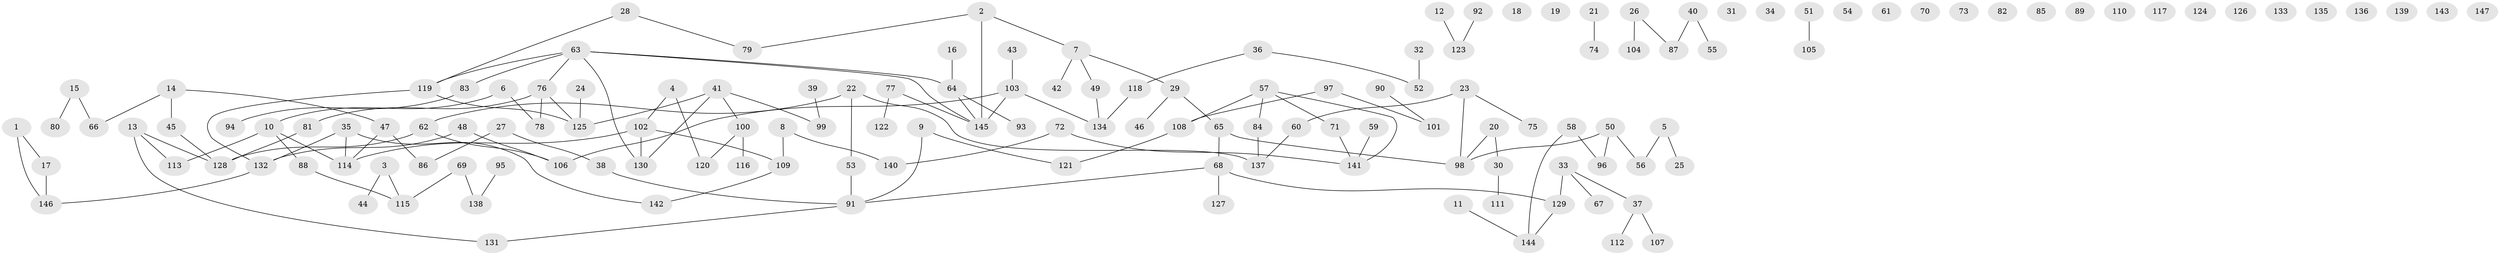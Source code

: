 // coarse degree distribution, {5: 0.1, 3: 0.3, 4: 0.05, 1: 0.25, 10: 0.05, 2: 0.2, 9: 0.05}
// Generated by graph-tools (version 1.1) at 2025/48/03/04/25 22:48:23]
// undirected, 147 vertices, 143 edges
graph export_dot {
  node [color=gray90,style=filled];
  1;
  2;
  3;
  4;
  5;
  6;
  7;
  8;
  9;
  10;
  11;
  12;
  13;
  14;
  15;
  16;
  17;
  18;
  19;
  20;
  21;
  22;
  23;
  24;
  25;
  26;
  27;
  28;
  29;
  30;
  31;
  32;
  33;
  34;
  35;
  36;
  37;
  38;
  39;
  40;
  41;
  42;
  43;
  44;
  45;
  46;
  47;
  48;
  49;
  50;
  51;
  52;
  53;
  54;
  55;
  56;
  57;
  58;
  59;
  60;
  61;
  62;
  63;
  64;
  65;
  66;
  67;
  68;
  69;
  70;
  71;
  72;
  73;
  74;
  75;
  76;
  77;
  78;
  79;
  80;
  81;
  82;
  83;
  84;
  85;
  86;
  87;
  88;
  89;
  90;
  91;
  92;
  93;
  94;
  95;
  96;
  97;
  98;
  99;
  100;
  101;
  102;
  103;
  104;
  105;
  106;
  107;
  108;
  109;
  110;
  111;
  112;
  113;
  114;
  115;
  116;
  117;
  118;
  119;
  120;
  121;
  122;
  123;
  124;
  125;
  126;
  127;
  128;
  129;
  130;
  131;
  132;
  133;
  134;
  135;
  136;
  137;
  138;
  139;
  140;
  141;
  142;
  143;
  144;
  145;
  146;
  147;
  1 -- 17;
  1 -- 146;
  2 -- 7;
  2 -- 79;
  2 -- 145;
  3 -- 44;
  3 -- 115;
  4 -- 102;
  4 -- 120;
  5 -- 25;
  5 -- 56;
  6 -- 10;
  6 -- 78;
  7 -- 29;
  7 -- 42;
  7 -- 49;
  8 -- 109;
  8 -- 140;
  9 -- 91;
  9 -- 121;
  10 -- 88;
  10 -- 113;
  10 -- 114;
  11 -- 144;
  12 -- 123;
  13 -- 113;
  13 -- 128;
  13 -- 131;
  14 -- 45;
  14 -- 47;
  14 -- 66;
  15 -- 66;
  15 -- 80;
  16 -- 64;
  17 -- 146;
  20 -- 30;
  20 -- 98;
  21 -- 74;
  22 -- 53;
  22 -- 62;
  22 -- 137;
  23 -- 60;
  23 -- 75;
  23 -- 98;
  24 -- 125;
  26 -- 87;
  26 -- 104;
  27 -- 38;
  27 -- 86;
  28 -- 79;
  28 -- 119;
  29 -- 46;
  29 -- 65;
  30 -- 111;
  32 -- 52;
  33 -- 37;
  33 -- 67;
  33 -- 129;
  35 -- 114;
  35 -- 132;
  35 -- 142;
  36 -- 52;
  36 -- 118;
  37 -- 107;
  37 -- 112;
  38 -- 91;
  39 -- 99;
  40 -- 55;
  40 -- 87;
  41 -- 99;
  41 -- 100;
  41 -- 125;
  41 -- 130;
  43 -- 103;
  45 -- 128;
  47 -- 86;
  47 -- 114;
  48 -- 106;
  48 -- 132;
  49 -- 134;
  50 -- 56;
  50 -- 96;
  50 -- 98;
  51 -- 105;
  53 -- 91;
  57 -- 71;
  57 -- 84;
  57 -- 108;
  57 -- 141;
  58 -- 96;
  58 -- 144;
  59 -- 141;
  60 -- 137;
  62 -- 106;
  62 -- 128;
  63 -- 64;
  63 -- 76;
  63 -- 83;
  63 -- 119;
  63 -- 130;
  63 -- 145;
  64 -- 93;
  64 -- 145;
  65 -- 68;
  65 -- 98;
  68 -- 91;
  68 -- 127;
  68 -- 129;
  69 -- 115;
  69 -- 138;
  71 -- 141;
  72 -- 140;
  72 -- 141;
  76 -- 78;
  76 -- 81;
  76 -- 125;
  77 -- 122;
  77 -- 145;
  81 -- 128;
  83 -- 94;
  84 -- 137;
  88 -- 115;
  90 -- 101;
  91 -- 131;
  92 -- 123;
  95 -- 138;
  97 -- 101;
  97 -- 108;
  100 -- 116;
  100 -- 120;
  102 -- 109;
  102 -- 114;
  102 -- 130;
  103 -- 106;
  103 -- 134;
  103 -- 145;
  108 -- 121;
  109 -- 142;
  118 -- 134;
  119 -- 125;
  119 -- 132;
  129 -- 144;
  132 -- 146;
}

